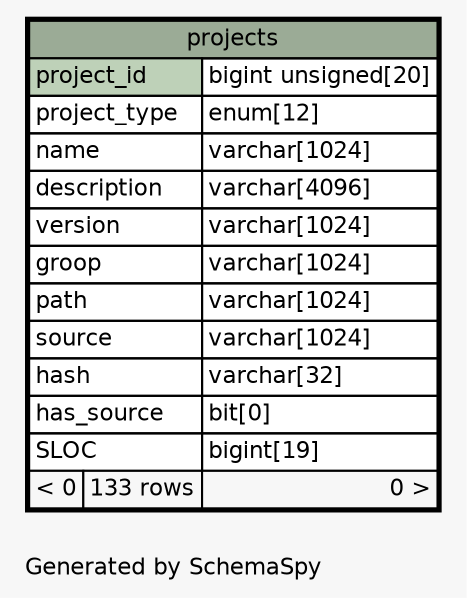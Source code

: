 // dot 2.36.0 on Mac OS X 10.10.3
// SchemaSpy rev 590
digraph "oneDegreeRelationshipsDiagram" {
  graph [
    rankdir="RL"
    bgcolor="#f7f7f7"
    label="\nGenerated by SchemaSpy"
    labeljust="l"
    nodesep="0.18"
    ranksep="0.46"
    fontname="Helvetica"
    fontsize="11"
  ];
  node [
    fontname="Helvetica"
    fontsize="11"
    shape="plaintext"
  ];
  edge [
    arrowsize="0.8"
  ];
  "projects" [
    label=<
    <TABLE BORDER="2" CELLBORDER="1" CELLSPACING="0" BGCOLOR="#ffffff">
      <TR><TD COLSPAN="3" BGCOLOR="#9bab96" ALIGN="CENTER">projects</TD></TR>
      <TR><TD PORT="project_id" COLSPAN="2" BGCOLOR="#bed1b8" ALIGN="LEFT">project_id</TD><TD PORT="project_id.type" ALIGN="LEFT">bigint unsigned[20]</TD></TR>
      <TR><TD PORT="project_type" COLSPAN="2" ALIGN="LEFT">project_type</TD><TD PORT="project_type.type" ALIGN="LEFT">enum[12]</TD></TR>
      <TR><TD PORT="name" COLSPAN="2" ALIGN="LEFT">name</TD><TD PORT="name.type" ALIGN="LEFT">varchar[1024]</TD></TR>
      <TR><TD PORT="description" COLSPAN="2" ALIGN="LEFT">description</TD><TD PORT="description.type" ALIGN="LEFT">varchar[4096]</TD></TR>
      <TR><TD PORT="version" COLSPAN="2" ALIGN="LEFT">version</TD><TD PORT="version.type" ALIGN="LEFT">varchar[1024]</TD></TR>
      <TR><TD PORT="groop" COLSPAN="2" ALIGN="LEFT">groop</TD><TD PORT="groop.type" ALIGN="LEFT">varchar[1024]</TD></TR>
      <TR><TD PORT="path" COLSPAN="2" ALIGN="LEFT">path</TD><TD PORT="path.type" ALIGN="LEFT">varchar[1024]</TD></TR>
      <TR><TD PORT="source" COLSPAN="2" ALIGN="LEFT">source</TD><TD PORT="source.type" ALIGN="LEFT">varchar[1024]</TD></TR>
      <TR><TD PORT="hash" COLSPAN="2" ALIGN="LEFT">hash</TD><TD PORT="hash.type" ALIGN="LEFT">varchar[32]</TD></TR>
      <TR><TD PORT="has_source" COLSPAN="2" ALIGN="LEFT">has_source</TD><TD PORT="has_source.type" ALIGN="LEFT">bit[0]</TD></TR>
      <TR><TD PORT="SLOC" COLSPAN="2" ALIGN="LEFT">SLOC</TD><TD PORT="SLOC.type" ALIGN="LEFT">bigint[19]</TD></TR>
      <TR><TD ALIGN="LEFT" BGCOLOR="#f7f7f7">&lt; 0</TD><TD ALIGN="RIGHT" BGCOLOR="#f7f7f7">133 rows</TD><TD ALIGN="RIGHT" BGCOLOR="#f7f7f7">0 &gt;</TD></TR>
    </TABLE>>
    URL="projects.html"
    tooltip="projects"
  ];
}
